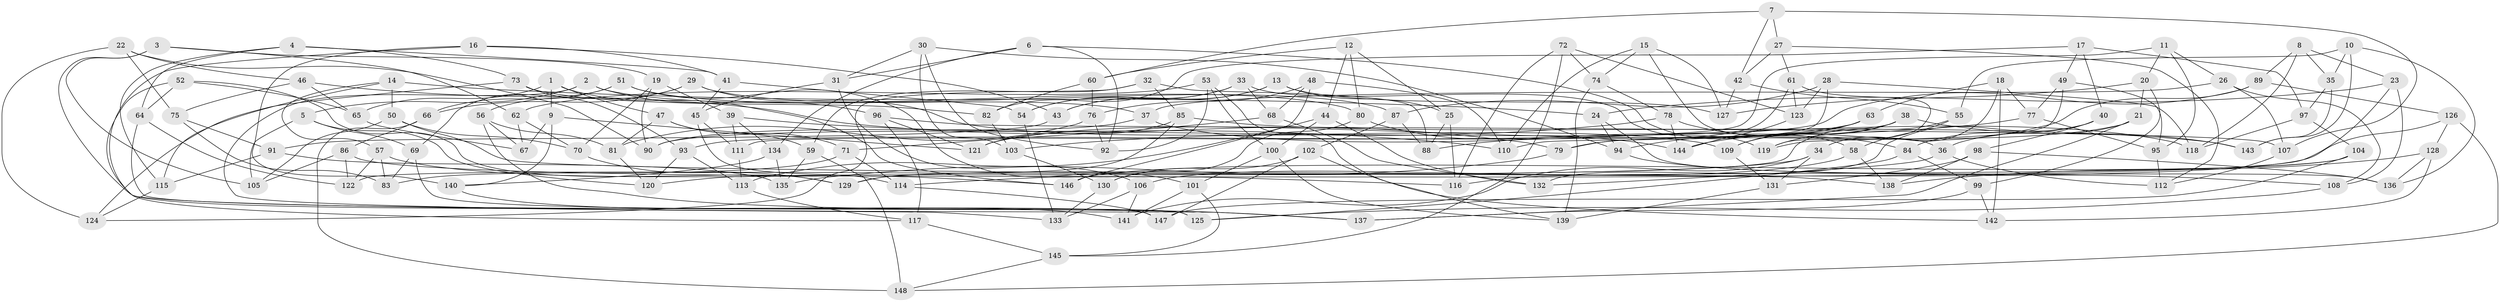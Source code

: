 // coarse degree distribution, {6: 0.5483870967741935, 5: 0.043010752688172046, 4: 0.40860215053763443}
// Generated by graph-tools (version 1.1) at 2025/24/03/03/25 07:24:22]
// undirected, 148 vertices, 296 edges
graph export_dot {
graph [start="1"]
  node [color=gray90,style=filled];
  1;
  2;
  3;
  4;
  5;
  6;
  7;
  8;
  9;
  10;
  11;
  12;
  13;
  14;
  15;
  16;
  17;
  18;
  19;
  20;
  21;
  22;
  23;
  24;
  25;
  26;
  27;
  28;
  29;
  30;
  31;
  32;
  33;
  34;
  35;
  36;
  37;
  38;
  39;
  40;
  41;
  42;
  43;
  44;
  45;
  46;
  47;
  48;
  49;
  50;
  51;
  52;
  53;
  54;
  55;
  56;
  57;
  58;
  59;
  60;
  61;
  62;
  63;
  64;
  65;
  66;
  67;
  68;
  69;
  70;
  71;
  72;
  73;
  74;
  75;
  76;
  77;
  78;
  79;
  80;
  81;
  82;
  83;
  84;
  85;
  86;
  87;
  88;
  89;
  90;
  91;
  92;
  93;
  94;
  95;
  96;
  97;
  98;
  99;
  100;
  101;
  102;
  103;
  104;
  105;
  106;
  107;
  108;
  109;
  110;
  111;
  112;
  113;
  114;
  115;
  116;
  117;
  118;
  119;
  120;
  121;
  122;
  123;
  124;
  125;
  126;
  127;
  128;
  129;
  130;
  131;
  132;
  133;
  134;
  135;
  136;
  137;
  138;
  139;
  140;
  141;
  142;
  143;
  144;
  145;
  146;
  147;
  148;
  1 -- 146;
  1 -- 9;
  1 -- 47;
  1 -- 65;
  2 -- 37;
  2 -- 96;
  2 -- 137;
  2 -- 5;
  3 -- 19;
  3 -- 147;
  3 -- 62;
  3 -- 105;
  4 -- 41;
  4 -- 64;
  4 -- 115;
  4 -- 73;
  5 -- 69;
  5 -- 120;
  5 -- 105;
  6 -- 31;
  6 -- 134;
  6 -- 58;
  6 -- 92;
  7 -- 42;
  7 -- 27;
  7 -- 60;
  7 -- 107;
  8 -- 89;
  8 -- 35;
  8 -- 118;
  8 -- 23;
  9 -- 121;
  9 -- 140;
  9 -- 67;
  10 -- 143;
  10 -- 136;
  10 -- 55;
  10 -- 35;
  11 -- 20;
  11 -- 111;
  11 -- 26;
  11 -- 95;
  12 -- 25;
  12 -- 80;
  12 -- 44;
  12 -- 60;
  13 -- 25;
  13 -- 43;
  13 -- 127;
  13 -- 54;
  14 -- 24;
  14 -- 115;
  14 -- 57;
  14 -- 50;
  15 -- 36;
  15 -- 74;
  15 -- 110;
  15 -- 127;
  16 -- 41;
  16 -- 43;
  16 -- 133;
  16 -- 140;
  17 -- 82;
  17 -- 97;
  17 -- 49;
  17 -- 40;
  18 -- 142;
  18 -- 34;
  18 -- 63;
  18 -- 77;
  19 -- 70;
  19 -- 90;
  19 -- 39;
  20 -- 127;
  20 -- 21;
  20 -- 99;
  21 -- 36;
  21 -- 79;
  21 -- 137;
  22 -- 46;
  22 -- 124;
  22 -- 75;
  22 -- 90;
  23 -- 24;
  23 -- 114;
  23 -- 108;
  24 -- 136;
  24 -- 94;
  25 -- 116;
  25 -- 88;
  26 -- 107;
  26 -- 108;
  26 -- 37;
  27 -- 112;
  27 -- 61;
  27 -- 42;
  28 -- 87;
  28 -- 118;
  28 -- 123;
  28 -- 110;
  29 -- 87;
  29 -- 109;
  29 -- 56;
  29 -- 66;
  30 -- 94;
  30 -- 103;
  30 -- 31;
  30 -- 92;
  31 -- 45;
  31 -- 106;
  32 -- 124;
  32 -- 85;
  32 -- 59;
  32 -- 88;
  33 -- 43;
  33 -- 119;
  33 -- 68;
  33 -- 54;
  34 -- 141;
  34 -- 120;
  34 -- 131;
  35 -- 143;
  35 -- 97;
  36 -- 112;
  36 -- 132;
  37 -- 90;
  37 -- 118;
  38 -- 143;
  38 -- 109;
  38 -- 119;
  38 -- 93;
  39 -- 111;
  39 -- 110;
  39 -- 134;
  40 -- 98;
  40 -- 84;
  40 -- 132;
  41 -- 54;
  41 -- 45;
  42 -- 55;
  42 -- 127;
  43 -- 91;
  44 -- 100;
  44 -- 113;
  44 -- 132;
  45 -- 114;
  45 -- 111;
  46 -- 65;
  46 -- 75;
  46 -- 79;
  47 -- 71;
  47 -- 81;
  47 -- 59;
  48 -- 110;
  48 -- 76;
  48 -- 68;
  48 -- 146;
  49 -- 95;
  49 -- 77;
  49 -- 119;
  50 -- 105;
  50 -- 138;
  50 -- 70;
  51 -- 66;
  51 -- 69;
  51 -- 80;
  51 -- 101;
  52 -- 65;
  52 -- 117;
  52 -- 64;
  52 -- 129;
  53 -- 139;
  53 -- 100;
  53 -- 62;
  53 -- 92;
  54 -- 133;
  55 -- 122;
  55 -- 58;
  56 -- 67;
  56 -- 137;
  56 -- 81;
  57 -- 146;
  57 -- 122;
  57 -- 83;
  58 -- 138;
  58 -- 106;
  59 -- 135;
  59 -- 148;
  60 -- 82;
  60 -- 76;
  61 -- 123;
  61 -- 79;
  61 -- 119;
  62 -- 70;
  62 -- 67;
  63 -- 121;
  63 -- 109;
  63 -- 94;
  64 -- 122;
  64 -- 125;
  65 -- 67;
  66 -- 148;
  66 -- 86;
  68 -- 71;
  68 -- 132;
  69 -- 83;
  69 -- 125;
  70 -- 129;
  71 -- 83;
  71 -- 114;
  72 -- 116;
  72 -- 123;
  72 -- 74;
  72 -- 145;
  73 -- 93;
  73 -- 124;
  73 -- 82;
  74 -- 78;
  74 -- 139;
  75 -- 83;
  75 -- 91;
  76 -- 81;
  76 -- 92;
  77 -- 95;
  77 -- 88;
  78 -- 84;
  78 -- 144;
  78 -- 103;
  79 -- 135;
  80 -- 130;
  80 -- 144;
  81 -- 120;
  82 -- 103;
  84 -- 125;
  84 -- 99;
  85 -- 143;
  85 -- 129;
  85 -- 121;
  86 -- 105;
  86 -- 122;
  86 -- 116;
  87 -- 102;
  87 -- 88;
  89 -- 144;
  89 -- 126;
  89 -- 90;
  91 -- 115;
  91 -- 135;
  93 -- 113;
  93 -- 120;
  94 -- 108;
  95 -- 112;
  96 -- 107;
  96 -- 121;
  96 -- 117;
  97 -- 104;
  97 -- 118;
  98 -- 136;
  98 -- 131;
  98 -- 138;
  99 -- 137;
  99 -- 142;
  100 -- 139;
  100 -- 101;
  101 -- 145;
  101 -- 141;
  102 -- 142;
  102 -- 130;
  102 -- 147;
  103 -- 130;
  104 -- 116;
  104 -- 147;
  104 -- 146;
  106 -- 141;
  106 -- 133;
  107 -- 112;
  108 -- 125;
  109 -- 131;
  111 -- 113;
  113 -- 117;
  114 -- 147;
  115 -- 124;
  117 -- 145;
  123 -- 144;
  126 -- 128;
  126 -- 129;
  126 -- 148;
  128 -- 136;
  128 -- 142;
  128 -- 138;
  130 -- 133;
  131 -- 139;
  134 -- 140;
  134 -- 135;
  140 -- 141;
  145 -- 148;
}
